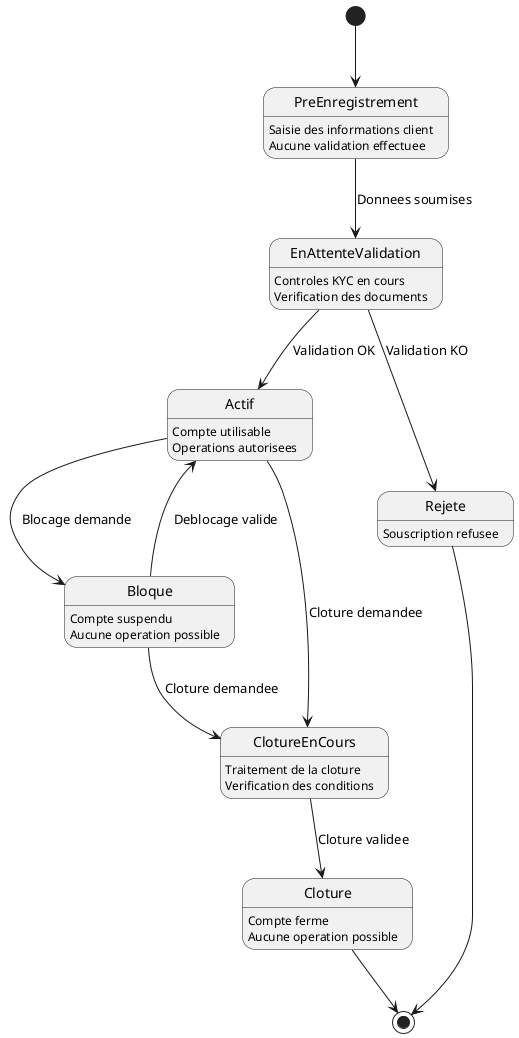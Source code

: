 @startuml DiagrammeEtatKYC
hide empty description

[*] --> PreEnregistrement
PreEnregistrement : Saisie des informations client
PreEnregistrement : Aucune validation effectuee

PreEnregistrement --> EnAttenteValidation : Donnees soumises
EnAttenteValidation : Controles KYC en cours
EnAttenteValidation : Verification des documents

EnAttenteValidation --> Actif : Validation OK
EnAttenteValidation --> Rejete : Validation KO

Actif : Compte utilisable
Actif : Operations autorisees

Actif --> Bloque : Blocage demande
Bloque : Compte suspendu
Bloque : Aucune operation possible

Bloque --> Actif : Deblocage valide
Actif --> ClotureEnCours : Cloture demandee
Bloque --> ClotureEnCours : Cloture demandee

ClotureEnCours : Traitement de la cloture
ClotureEnCours : Verification des conditions

ClotureEnCours --> Cloture : Cloture validee
Cloture : Compte ferme
Cloture : Aucune operation possible

Rejete : Souscription refusee

Rejete --> [*]
Cloture --> [*]

@enduml